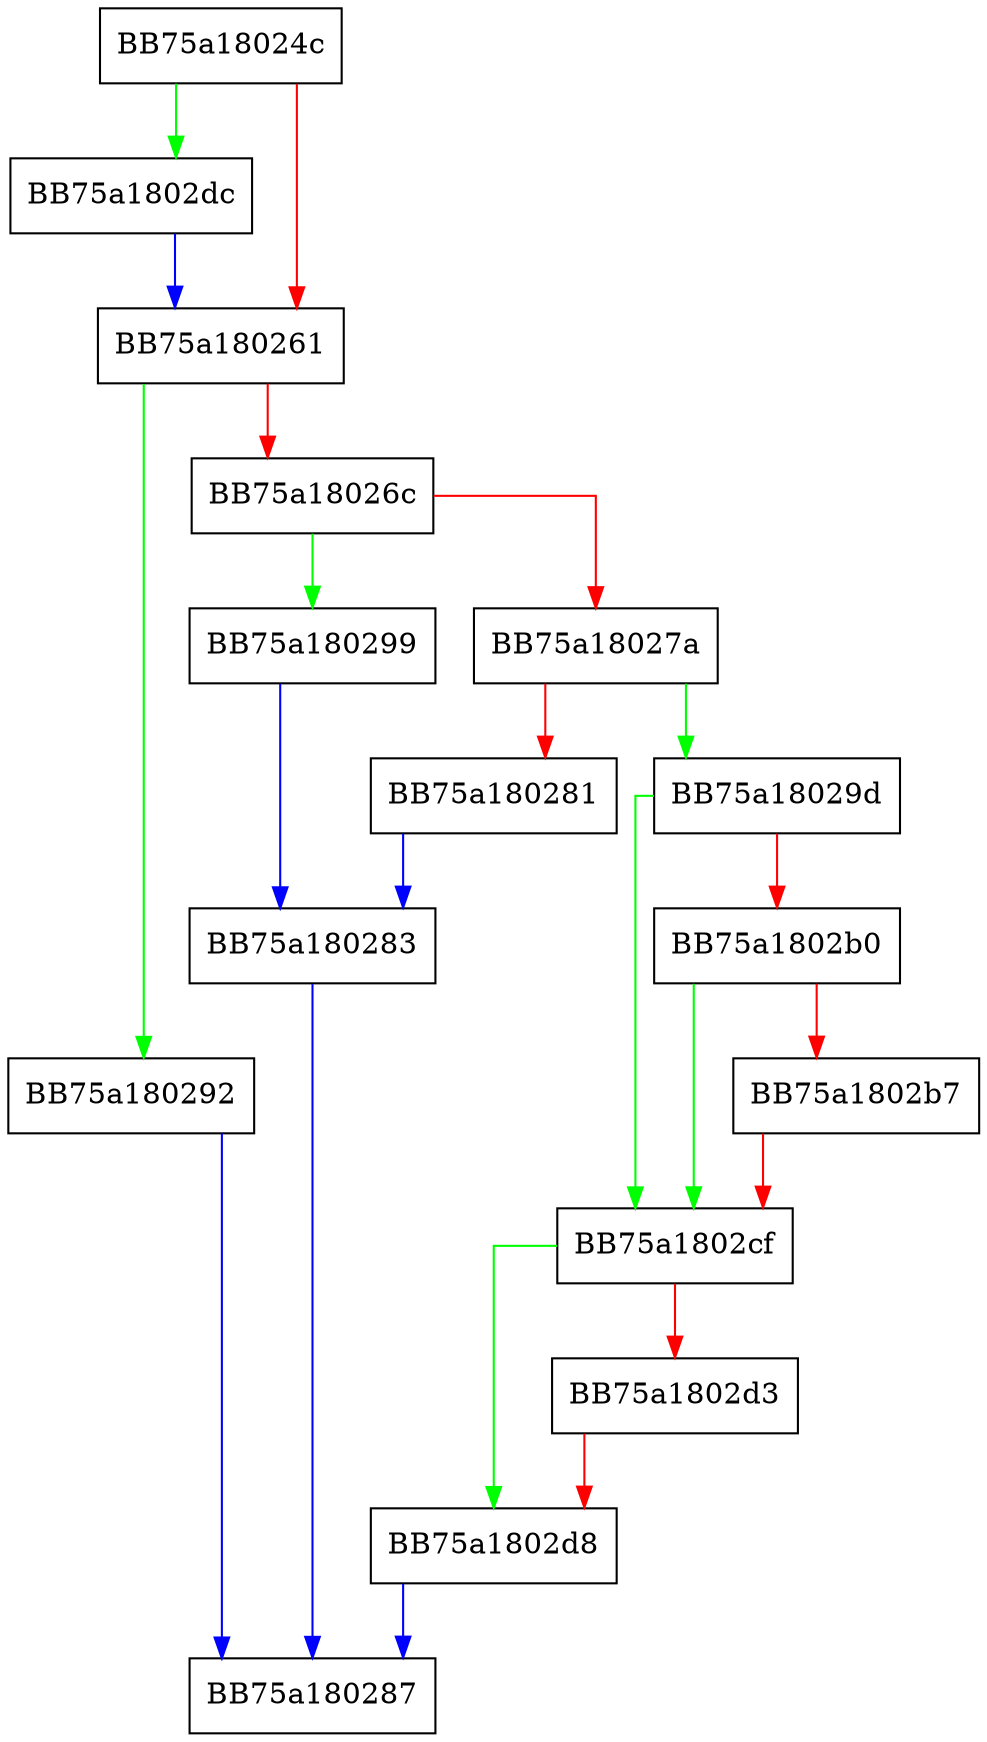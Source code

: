 digraph try_fetch_row {
  node [shape="box"];
  graph [splines=ortho];
  BB75a18024c -> BB75a1802dc [color="green"];
  BB75a18024c -> BB75a180261 [color="red"];
  BB75a180261 -> BB75a180292 [color="green"];
  BB75a180261 -> BB75a18026c [color="red"];
  BB75a18026c -> BB75a180299 [color="green"];
  BB75a18026c -> BB75a18027a [color="red"];
  BB75a18027a -> BB75a18029d [color="green"];
  BB75a18027a -> BB75a180281 [color="red"];
  BB75a180281 -> BB75a180283 [color="blue"];
  BB75a180283 -> BB75a180287 [color="blue"];
  BB75a180292 -> BB75a180287 [color="blue"];
  BB75a180299 -> BB75a180283 [color="blue"];
  BB75a18029d -> BB75a1802cf [color="green"];
  BB75a18029d -> BB75a1802b0 [color="red"];
  BB75a1802b0 -> BB75a1802cf [color="green"];
  BB75a1802b0 -> BB75a1802b7 [color="red"];
  BB75a1802b7 -> BB75a1802cf [color="red"];
  BB75a1802cf -> BB75a1802d8 [color="green"];
  BB75a1802cf -> BB75a1802d3 [color="red"];
  BB75a1802d3 -> BB75a1802d8 [color="red"];
  BB75a1802d8 -> BB75a180287 [color="blue"];
  BB75a1802dc -> BB75a180261 [color="blue"];
}